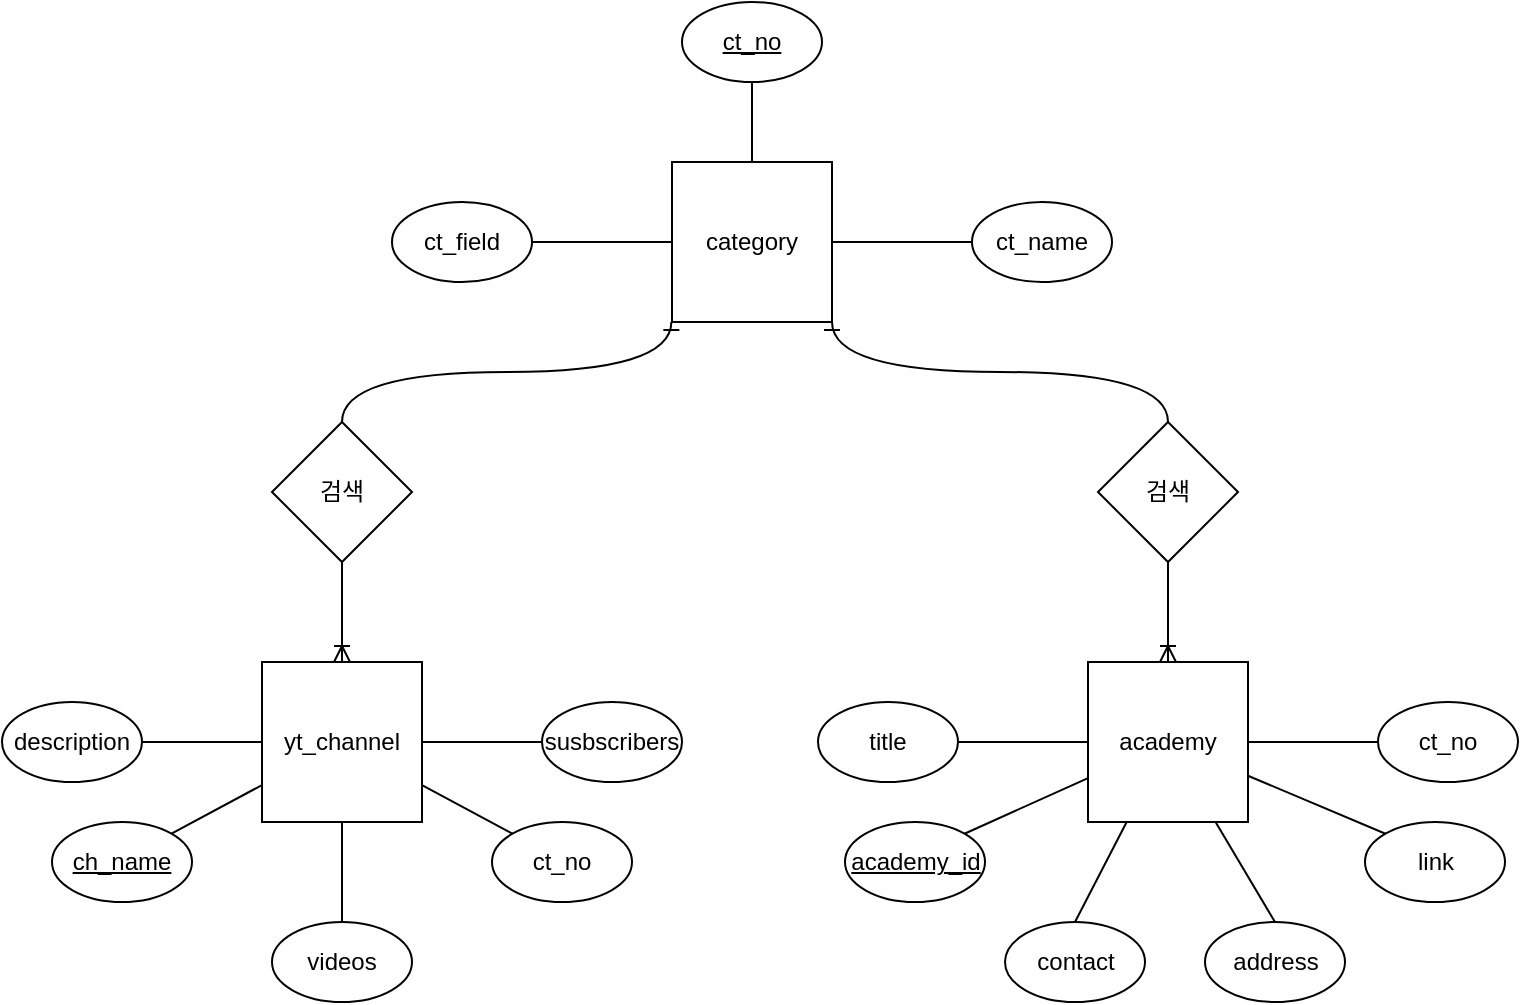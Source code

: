 <mxfile version="11.0.7" type="device"><diagram id="rRRivzp-70_5ZkiB53f_" name="페이지-1"><mxGraphModel dx="981" dy="1662" grid="1" gridSize="10" guides="1" tooltips="1" connect="1" arrows="1" fold="1" page="1" pageScale="1" pageWidth="827" pageHeight="1169" math="0" shadow="0"><root><mxCell id="0"/><mxCell id="1" parent="0"/><mxCell id="v3Xq0ksar9INQlNlhjki-1" value="category" style="whiteSpace=wrap;html=1;aspect=fixed;" parent="1" vertex="1"><mxGeometry x="340" y="50" width="80" height="80" as="geometry"/></mxCell><mxCell id="v3Xq0ksar9INQlNlhjki-3" value="academy" style="whiteSpace=wrap;html=1;aspect=fixed;" parent="1" vertex="1"><mxGeometry x="548" y="300" width="80" height="80" as="geometry"/></mxCell><mxCell id="v3Xq0ksar9INQlNlhjki-105" style="edgeStyle=orthogonalEdgeStyle;curved=1;rounded=0;orthogonalLoop=1;jettySize=auto;html=1;exitX=0.5;exitY=0;exitDx=0;exitDy=0;entryX=0.5;entryY=1;entryDx=0;entryDy=0;endArrow=none;endFill=0;startArrow=ERoneToMany;startFill=0;" parent="1" source="v3Xq0ksar9INQlNlhjki-4" target="v3Xq0ksar9INQlNlhjki-85" edge="1"><mxGeometry relative="1" as="geometry"/></mxCell><mxCell id="v3Xq0ksar9INQlNlhjki-4" value="yt_channel" style="whiteSpace=wrap;html=1;aspect=fixed;" parent="1" vertex="1"><mxGeometry x="135" y="300" width="80" height="80" as="geometry"/></mxCell><mxCell id="v3Xq0ksar9INQlNlhjki-55" style="edgeStyle=orthogonalEdgeStyle;curved=1;rounded=0;orthogonalLoop=1;jettySize=auto;html=1;exitX=1;exitY=0.5;exitDx=0;exitDy=0;endArrow=none;endFill=0;" parent="1" source="v3Xq0ksar9INQlNlhjki-5" target="v3Xq0ksar9INQlNlhjki-1" edge="1"><mxGeometry relative="1" as="geometry"/></mxCell><mxCell id="v3Xq0ksar9INQlNlhjki-5" value="ct_field" style="ellipse;whiteSpace=wrap;html=1;" parent="1" vertex="1"><mxGeometry x="200" y="70" width="70" height="40" as="geometry"/></mxCell><mxCell id="eKG6Wai3r97ZfgrOuoun-3" style="edgeStyle=orthogonalEdgeStyle;rounded=0;orthogonalLoop=1;jettySize=auto;html=1;exitX=0;exitY=0.5;exitDx=0;exitDy=0;startArrow=none;startFill=0;endArrow=none;endFill=0;" edge="1" parent="1" source="v3Xq0ksar9INQlNlhjki-10" target="v3Xq0ksar9INQlNlhjki-1"><mxGeometry relative="1" as="geometry"/></mxCell><mxCell id="v3Xq0ksar9INQlNlhjki-10" value="ct_name" style="ellipse;whiteSpace=wrap;html=1;" parent="1" vertex="1"><mxGeometry x="490" y="70" width="70" height="40" as="geometry"/></mxCell><mxCell id="eKG6Wai3r97ZfgrOuoun-2" style="edgeStyle=orthogonalEdgeStyle;rounded=0;orthogonalLoop=1;jettySize=auto;html=1;exitX=0.5;exitY=1;exitDx=0;exitDy=0;entryX=0.5;entryY=0;entryDx=0;entryDy=0;startArrow=none;startFill=0;endArrow=none;endFill=0;" edge="1" parent="1" source="v3Xq0ksar9INQlNlhjki-11" target="v3Xq0ksar9INQlNlhjki-1"><mxGeometry relative="1" as="geometry"/></mxCell><mxCell id="v3Xq0ksar9INQlNlhjki-11" value="&lt;u&gt;ct_no&lt;/u&gt;" style="ellipse;whiteSpace=wrap;html=1;" parent="1" vertex="1"><mxGeometry x="345" y="-30" width="70" height="40" as="geometry"/></mxCell><mxCell id="v3Xq0ksar9INQlNlhjki-61" style="edgeStyle=orthogonalEdgeStyle;curved=1;rounded=0;orthogonalLoop=1;jettySize=auto;html=1;exitX=1;exitY=0.5;exitDx=0;exitDy=0;entryX=0;entryY=0.5;entryDx=0;entryDy=0;endArrow=none;endFill=0;" parent="1" source="v3Xq0ksar9INQlNlhjki-26" target="v3Xq0ksar9INQlNlhjki-3" edge="1"><mxGeometry relative="1" as="geometry"/></mxCell><mxCell id="v3Xq0ksar9INQlNlhjki-26" value="title" style="ellipse;whiteSpace=wrap;html=1;" parent="1" vertex="1"><mxGeometry x="413" y="320" width="70" height="40" as="geometry"/></mxCell><mxCell id="v3Xq0ksar9INQlNlhjki-89" style="edgeStyle=none;rounded=0;orthogonalLoop=1;jettySize=auto;html=1;exitX=0;exitY=0;exitDx=0;exitDy=0;endArrow=none;endFill=0;" parent="1" source="v3Xq0ksar9INQlNlhjki-27" target="v3Xq0ksar9INQlNlhjki-3" edge="1"><mxGeometry relative="1" as="geometry"/></mxCell><mxCell id="v3Xq0ksar9INQlNlhjki-27" value="link" style="ellipse;whiteSpace=wrap;html=1;" parent="1" vertex="1"><mxGeometry x="686.5" y="380" width="70" height="40" as="geometry"/></mxCell><mxCell id="v3Xq0ksar9INQlNlhjki-62" style="edgeStyle=orthogonalEdgeStyle;curved=1;rounded=0;orthogonalLoop=1;jettySize=auto;html=1;exitX=0;exitY=0.5;exitDx=0;exitDy=0;endArrow=none;endFill=0;" parent="1" source="v3Xq0ksar9INQlNlhjki-28" target="v3Xq0ksar9INQlNlhjki-3" edge="1"><mxGeometry relative="1" as="geometry"/></mxCell><mxCell id="v3Xq0ksar9INQlNlhjki-28" value="ct_no" style="ellipse;whiteSpace=wrap;html=1;" parent="1" vertex="1"><mxGeometry x="693" y="320" width="70" height="40" as="geometry"/></mxCell><mxCell id="v3Xq0ksar9INQlNlhjki-72" style="edgeStyle=none;rounded=0;orthogonalLoop=1;jettySize=auto;html=1;exitX=0.5;exitY=0;exitDx=0;exitDy=0;endArrow=none;endFill=0;" parent="1" source="v3Xq0ksar9INQlNlhjki-29" target="v3Xq0ksar9INQlNlhjki-3" edge="1"><mxGeometry relative="1" as="geometry"/></mxCell><mxCell id="v3Xq0ksar9INQlNlhjki-29" value="address" style="ellipse;whiteSpace=wrap;html=1;" parent="1" vertex="1"><mxGeometry x="606.5" y="430" width="70" height="40" as="geometry"/></mxCell><mxCell id="v3Xq0ksar9INQlNlhjki-73" style="edgeStyle=none;rounded=0;orthogonalLoop=1;jettySize=auto;html=1;exitX=0.5;exitY=0;exitDx=0;exitDy=0;endArrow=none;endFill=0;" parent="1" source="v3Xq0ksar9INQlNlhjki-30" target="v3Xq0ksar9INQlNlhjki-3" edge="1"><mxGeometry relative="1" as="geometry"/></mxCell><mxCell id="v3Xq0ksar9INQlNlhjki-30" value="contact" style="ellipse;whiteSpace=wrap;html=1;" parent="1" vertex="1"><mxGeometry x="506.5" y="430" width="70" height="40" as="geometry"/></mxCell><mxCell id="v3Xq0ksar9INQlNlhjki-90" style="edgeStyle=none;rounded=0;orthogonalLoop=1;jettySize=auto;html=1;exitX=1;exitY=0;exitDx=0;exitDy=0;endArrow=none;endFill=0;" parent="1" source="v3Xq0ksar9INQlNlhjki-31" target="v3Xq0ksar9INQlNlhjki-4" edge="1"><mxGeometry relative="1" as="geometry"/></mxCell><mxCell id="v3Xq0ksar9INQlNlhjki-31" value="&lt;u&gt;ch_name&lt;/u&gt;" style="ellipse;whiteSpace=wrap;html=1;" parent="1" vertex="1"><mxGeometry x="30" y="380" width="70" height="40" as="geometry"/></mxCell><mxCell id="v3Xq0ksar9INQlNlhjki-83" style="edgeStyle=none;rounded=0;orthogonalLoop=1;jettySize=auto;html=1;exitX=0.5;exitY=0;exitDx=0;exitDy=0;endArrow=none;endFill=0;" parent="1" source="v3Xq0ksar9INQlNlhjki-33" target="v3Xq0ksar9INQlNlhjki-4" edge="1"><mxGeometry relative="1" as="geometry"/></mxCell><mxCell id="v3Xq0ksar9INQlNlhjki-33" value="videos" style="ellipse;whiteSpace=wrap;html=1;" parent="1" vertex="1"><mxGeometry x="140" y="430" width="70" height="40" as="geometry"/></mxCell><mxCell id="v3Xq0ksar9INQlNlhjki-57" style="edgeStyle=orthogonalEdgeStyle;curved=1;rounded=0;orthogonalLoop=1;jettySize=auto;html=1;exitX=1;exitY=0.5;exitDx=0;exitDy=0;endArrow=none;endFill=0;" parent="1" source="v3Xq0ksar9INQlNlhjki-34" target="v3Xq0ksar9INQlNlhjki-4" edge="1"><mxGeometry relative="1" as="geometry"/></mxCell><mxCell id="v3Xq0ksar9INQlNlhjki-34" value="description" style="ellipse;whiteSpace=wrap;html=1;" parent="1" vertex="1"><mxGeometry x="5" y="320" width="70" height="40" as="geometry"/></mxCell><mxCell id="v3Xq0ksar9INQlNlhjki-54" style="edgeStyle=orthogonalEdgeStyle;curved=1;rounded=0;orthogonalLoop=1;jettySize=auto;html=1;exitX=0;exitY=0.5;exitDx=0;exitDy=0;endArrow=none;endFill=0;" parent="1" source="v3Xq0ksar9INQlNlhjki-35" target="v3Xq0ksar9INQlNlhjki-4" edge="1"><mxGeometry relative="1" as="geometry"/></mxCell><mxCell id="v3Xq0ksar9INQlNlhjki-35" value="susbscribers" style="ellipse;whiteSpace=wrap;html=1;" parent="1" vertex="1"><mxGeometry x="275" y="320" width="70" height="40" as="geometry"/></mxCell><mxCell id="v3Xq0ksar9INQlNlhjki-88" style="edgeStyle=none;rounded=0;orthogonalLoop=1;jettySize=auto;html=1;exitX=1;exitY=0;exitDx=0;exitDy=0;endArrow=none;endFill=0;" parent="1" source="v3Xq0ksar9INQlNlhjki-76" target="v3Xq0ksar9INQlNlhjki-3" edge="1"><mxGeometry relative="1" as="geometry"/></mxCell><mxCell id="v3Xq0ksar9INQlNlhjki-76" value="&lt;u&gt;academy_id&lt;/u&gt;" style="ellipse;whiteSpace=wrap;html=1;" parent="1" vertex="1"><mxGeometry x="426.5" y="380" width="70" height="40" as="geometry"/></mxCell><mxCell id="v3Xq0ksar9INQlNlhjki-91" style="edgeStyle=none;rounded=0;orthogonalLoop=1;jettySize=auto;html=1;exitX=0;exitY=0;exitDx=0;exitDy=0;endArrow=none;endFill=0;" parent="1" source="v3Xq0ksar9INQlNlhjki-81" target="v3Xq0ksar9INQlNlhjki-4" edge="1"><mxGeometry relative="1" as="geometry"/></mxCell><mxCell id="v3Xq0ksar9INQlNlhjki-81" value="ct_no" style="ellipse;whiteSpace=wrap;html=1;" parent="1" vertex="1"><mxGeometry x="250" y="380" width="70" height="40" as="geometry"/></mxCell><mxCell id="v3Xq0ksar9INQlNlhjki-104" style="edgeStyle=orthogonalEdgeStyle;curved=1;rounded=0;orthogonalLoop=1;jettySize=auto;html=1;exitX=0.5;exitY=0;exitDx=0;exitDy=0;entryX=-0.004;entryY=1;entryDx=0;entryDy=0;entryPerimeter=0;endArrow=ERone;endFill=0;" parent="1" source="v3Xq0ksar9INQlNlhjki-85" target="v3Xq0ksar9INQlNlhjki-1" edge="1"><mxGeometry relative="1" as="geometry"/></mxCell><mxCell id="v3Xq0ksar9INQlNlhjki-85" value="검색" style="rhombus;whiteSpace=wrap;html=1;" parent="1" vertex="1"><mxGeometry x="140" y="180" width="70" height="70" as="geometry"/></mxCell><mxCell id="v3Xq0ksar9INQlNlhjki-101" style="edgeStyle=orthogonalEdgeStyle;curved=1;rounded=0;orthogonalLoop=1;jettySize=auto;html=1;exitX=0.5;exitY=0;exitDx=0;exitDy=0;entryX=1;entryY=1;entryDx=0;entryDy=0;entryPerimeter=0;endArrow=ERone;endFill=0;" parent="1" source="v3Xq0ksar9INQlNlhjki-86" target="v3Xq0ksar9INQlNlhjki-1" edge="1"><mxGeometry relative="1" as="geometry"/></mxCell><mxCell id="v3Xq0ksar9INQlNlhjki-106" style="edgeStyle=orthogonalEdgeStyle;curved=1;rounded=0;orthogonalLoop=1;jettySize=auto;html=1;exitX=0.5;exitY=1;exitDx=0;exitDy=0;entryX=0.5;entryY=0;entryDx=0;entryDy=0;endArrow=ERoneToMany;endFill=0;" parent="1" source="v3Xq0ksar9INQlNlhjki-86" target="v3Xq0ksar9INQlNlhjki-3" edge="1"><mxGeometry relative="1" as="geometry"/></mxCell><mxCell id="v3Xq0ksar9INQlNlhjki-86" value="검색" style="rhombus;whiteSpace=wrap;html=1;" parent="1" vertex="1"><mxGeometry x="553" y="180" width="70" height="70" as="geometry"/></mxCell></root></mxGraphModel></diagram></mxfile>